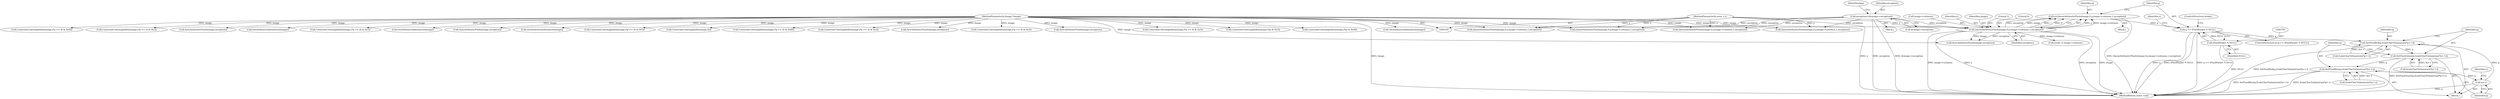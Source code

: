 digraph "0_ImageMagick_b6ae2f9e0ab13343c0281732d479757a8e8979c7@pointer" {
"1000756" [label="(Call,q == (PixelPacket *) NULL)"];
"1000744" [label="(Call,q=QueueAuthenticPixels(image,0,y,image->columns,1,exception))"];
"1000746" [label="(Call,QueueAuthenticPixels(image,0,y,image->columns,1,exception))"];
"1000108" [label="(MethodParameterIn,Image *image)"];
"1000107" [label="(MethodParameterIn,ssize_t y)"];
"1000117" [label="(Call,exception=(&image->exception))"];
"1000758" [label="(Call,(PixelPacket *) NULL)"];
"1000776" [label="(Call,SetPixelRed(q,ScaleCharToQuantum(*p++)))"];
"1000782" [label="(Call,SetPixelGreen(q,ScaleCharToQuantum(*p++)))"];
"1000788" [label="(Call,SetPixelBlue(q,ScaleCharToQuantum(*p++)))"];
"1000794" [label="(Call,q++)"];
"1000667" [label="(Call,SyncAuthenticPixels(image,exception))"];
"1000677" [label="(Call,QueueAuthenticPixels(image,0,y,image->columns,1,exception))"];
"1000755" [label="(ControlStructure,if (q == (PixelPacket *) NULL))"];
"1000750" [label="(Call,image->columns)"];
"1000758" [label="(Call,(PixelPacket *) NULL)"];
"1000783" [label="(Identifier,q)"];
"1000464" [label="(Call,ConstrainColormapIndex(image,(*p >> 4) & 0x3))"];
"1000784" [label="(Call,ScaleCharToQuantum(*p++))"];
"1000737" [label="(Call,SyncAuthenticPixels(image,exception))"];
"1000798" [label="(Call,SyncAuthenticPixels(image,exception))"];
"1000749" [label="(Identifier,y)"];
"1000314" [label="(Call,ConstrainColormapIndex(image,(*p >> 6) & 0x3))"];
"1000392" [label="(Call,ConstrainColormapIndex(image,(*p) & 0x3))"];
"1000602" [label="(Call,ConstrainColormapIndex(image,(*p) & 0x0f))"];
"1000803" [label="(MethodReturn,static void)"];
"1000130" [label="(Call,QueueAuthenticPixels(image,0,y,image->columns,1,exception))"];
"1000555" [label="(Call,GetAuthenticIndexQueue(image))"];
"1000576" [label="(Call,ConstrainColormapIndex(image,(*p >> 4) & 0x0f))"];
"1000760" [label="(Identifier,NULL)"];
"1000761" [label="(ControlStructure,break;)"];
"1000117" [label="(Call,exception=(&image->exception))"];
"1000499" [label="(Call,ConstrainColormapIndex(image,(*p >> 2) & 0x3))"];
"1000527" [label="(Call,SyncAuthenticPixels(image,exception))"];
"1000775" [label="(Block,)"];
"1000695" [label="(Call,GetAuthenticIndexQueue(image))"];
"1000110" [label="(Block,)"];
"1000340" [label="(Call,ConstrainColormapIndex(image,(*p >> 4) & 0x3))"];
"1000119" [label="(Call,&image->exception)"];
"1000118" [label="(Identifier,exception)"];
"1000754" [label="(Identifier,exception)"];
"1000108" [label="(MethodParameterIn,Image *image)"];
"1000747" [label="(Identifier,image)"];
"1000148" [label="(Call,GetAuthenticIndexQueue(image))"];
"1000777" [label="(Identifier,q)"];
"1000795" [label="(Identifier,q)"];
"1000744" [label="(Call,q=QueueAuthenticPixels(image,0,y,image->columns,1,exception))"];
"1000124" [label="(Identifier,bpp)"];
"1000266" [label="(Call,SyncAuthenticPixels(image,exception))"];
"1000776" [label="(Call,SetPixelRed(q,ScaleCharToQuantum(*p++)))"];
"1000107" [label="(MethodParameterIn,ssize_t y)"];
"1000782" [label="(Call,SetPixelGreen(q,ScaleCharToQuantum(*p++)))"];
"1000125" [label="(Block,)"];
"1000764" [label="(Identifier,x)"];
"1000293" [label="(Call,GetAuthenticIndexQueue(image))"];
"1000753" [label="(Literal,1)"];
"1000429" [label="(Call,ConstrainColormapIndex(image,(*p >> 6) & 0x3))"];
"1000790" [label="(Call,ScaleCharToQuantum(*p++))"];
"1000275" [label="(Call,QueueAuthenticPixels(image,0,y,image->columns,1,exception))"];
"1000713" [label="(Call,ConstrainColormapIndex(image,*p))"];
"1000757" [label="(Identifier,q)"];
"1000788" [label="(Call,SetPixelBlue(q,ScaleCharToQuantum(*p++)))"];
"1000537" [label="(Call,QueueAuthenticPixels(image,0,y,image->columns,1,exception))"];
"1000746" [label="(Call,QueueAuthenticPixels(image,0,y,image->columns,1,exception))"];
"1000639" [label="(Call,ConstrainColormapIndex(image,(*p >> 4) & 0x0f))"];
"1000768" [label="(Call,(ssize_t) image->columns)"];
"1000745" [label="(Identifier,q)"];
"1000778" [label="(Call,ScaleCharToQuantum(*p++))"];
"1000774" [label="(Identifier,x)"];
"1000748" [label="(Literal,0)"];
"1000756" [label="(Call,q == (PixelPacket *) NULL)"];
"1000366" [label="(Call,ConstrainColormapIndex(image,(*p >> 2) & 0x3))"];
"1000789" [label="(Identifier,q)"];
"1000794" [label="(Call,q++)"];
"1000756" -> "1000755"  [label="AST: "];
"1000756" -> "1000758"  [label="CFG: "];
"1000757" -> "1000756"  [label="AST: "];
"1000758" -> "1000756"  [label="AST: "];
"1000761" -> "1000756"  [label="CFG: "];
"1000764" -> "1000756"  [label="CFG: "];
"1000756" -> "1000803"  [label="DDG: q"];
"1000756" -> "1000803"  [label="DDG: (PixelPacket *) NULL"];
"1000756" -> "1000803"  [label="DDG: q == (PixelPacket *) NULL"];
"1000744" -> "1000756"  [label="DDG: q"];
"1000758" -> "1000756"  [label="DDG: NULL"];
"1000756" -> "1000776"  [label="DDG: q"];
"1000744" -> "1000125"  [label="AST: "];
"1000744" -> "1000746"  [label="CFG: "];
"1000745" -> "1000744"  [label="AST: "];
"1000746" -> "1000744"  [label="AST: "];
"1000757" -> "1000744"  [label="CFG: "];
"1000744" -> "1000803"  [label="DDG: QueueAuthenticPixels(image,0,y,image->columns,1,exception)"];
"1000746" -> "1000744"  [label="DDG: y"];
"1000746" -> "1000744"  [label="DDG: image->columns"];
"1000746" -> "1000744"  [label="DDG: exception"];
"1000746" -> "1000744"  [label="DDG: image"];
"1000746" -> "1000744"  [label="DDG: 1"];
"1000746" -> "1000744"  [label="DDG: 0"];
"1000746" -> "1000754"  [label="CFG: "];
"1000747" -> "1000746"  [label="AST: "];
"1000748" -> "1000746"  [label="AST: "];
"1000749" -> "1000746"  [label="AST: "];
"1000750" -> "1000746"  [label="AST: "];
"1000753" -> "1000746"  [label="AST: "];
"1000754" -> "1000746"  [label="AST: "];
"1000746" -> "1000803"  [label="DDG: exception"];
"1000746" -> "1000803"  [label="DDG: image"];
"1000746" -> "1000803"  [label="DDG: image->columns"];
"1000746" -> "1000803"  [label="DDG: y"];
"1000108" -> "1000746"  [label="DDG: image"];
"1000107" -> "1000746"  [label="DDG: y"];
"1000117" -> "1000746"  [label="DDG: exception"];
"1000746" -> "1000768"  [label="DDG: image->columns"];
"1000746" -> "1000798"  [label="DDG: image"];
"1000746" -> "1000798"  [label="DDG: exception"];
"1000108" -> "1000105"  [label="AST: "];
"1000108" -> "1000803"  [label="DDG: image"];
"1000108" -> "1000130"  [label="DDG: image"];
"1000108" -> "1000148"  [label="DDG: image"];
"1000108" -> "1000266"  [label="DDG: image"];
"1000108" -> "1000275"  [label="DDG: image"];
"1000108" -> "1000293"  [label="DDG: image"];
"1000108" -> "1000314"  [label="DDG: image"];
"1000108" -> "1000340"  [label="DDG: image"];
"1000108" -> "1000366"  [label="DDG: image"];
"1000108" -> "1000392"  [label="DDG: image"];
"1000108" -> "1000429"  [label="DDG: image"];
"1000108" -> "1000464"  [label="DDG: image"];
"1000108" -> "1000499"  [label="DDG: image"];
"1000108" -> "1000527"  [label="DDG: image"];
"1000108" -> "1000537"  [label="DDG: image"];
"1000108" -> "1000555"  [label="DDG: image"];
"1000108" -> "1000576"  [label="DDG: image"];
"1000108" -> "1000602"  [label="DDG: image"];
"1000108" -> "1000639"  [label="DDG: image"];
"1000108" -> "1000667"  [label="DDG: image"];
"1000108" -> "1000677"  [label="DDG: image"];
"1000108" -> "1000695"  [label="DDG: image"];
"1000108" -> "1000713"  [label="DDG: image"];
"1000108" -> "1000737"  [label="DDG: image"];
"1000108" -> "1000798"  [label="DDG: image"];
"1000107" -> "1000105"  [label="AST: "];
"1000107" -> "1000803"  [label="DDG: y"];
"1000107" -> "1000130"  [label="DDG: y"];
"1000107" -> "1000275"  [label="DDG: y"];
"1000107" -> "1000537"  [label="DDG: y"];
"1000107" -> "1000677"  [label="DDG: y"];
"1000117" -> "1000110"  [label="AST: "];
"1000117" -> "1000119"  [label="CFG: "];
"1000118" -> "1000117"  [label="AST: "];
"1000119" -> "1000117"  [label="AST: "];
"1000124" -> "1000117"  [label="CFG: "];
"1000117" -> "1000803"  [label="DDG: exception"];
"1000117" -> "1000803"  [label="DDG: &image->exception"];
"1000117" -> "1000130"  [label="DDG: exception"];
"1000117" -> "1000275"  [label="DDG: exception"];
"1000117" -> "1000537"  [label="DDG: exception"];
"1000117" -> "1000677"  [label="DDG: exception"];
"1000758" -> "1000760"  [label="CFG: "];
"1000759" -> "1000758"  [label="AST: "];
"1000760" -> "1000758"  [label="AST: "];
"1000758" -> "1000803"  [label="DDG: NULL"];
"1000776" -> "1000775"  [label="AST: "];
"1000776" -> "1000778"  [label="CFG: "];
"1000777" -> "1000776"  [label="AST: "];
"1000778" -> "1000776"  [label="AST: "];
"1000783" -> "1000776"  [label="CFG: "];
"1000776" -> "1000803"  [label="DDG: SetPixelRed(q,ScaleCharToQuantum(*p++))"];
"1000794" -> "1000776"  [label="DDG: q"];
"1000778" -> "1000776"  [label="DDG: *p++"];
"1000776" -> "1000782"  [label="DDG: q"];
"1000782" -> "1000775"  [label="AST: "];
"1000782" -> "1000784"  [label="CFG: "];
"1000783" -> "1000782"  [label="AST: "];
"1000784" -> "1000782"  [label="AST: "];
"1000789" -> "1000782"  [label="CFG: "];
"1000782" -> "1000803"  [label="DDG: SetPixelGreen(q,ScaleCharToQuantum(*p++))"];
"1000784" -> "1000782"  [label="DDG: *p++"];
"1000782" -> "1000788"  [label="DDG: q"];
"1000788" -> "1000775"  [label="AST: "];
"1000788" -> "1000790"  [label="CFG: "];
"1000789" -> "1000788"  [label="AST: "];
"1000790" -> "1000788"  [label="AST: "];
"1000795" -> "1000788"  [label="CFG: "];
"1000788" -> "1000803"  [label="DDG: SetPixelBlue(q,ScaleCharToQuantum(*p++))"];
"1000788" -> "1000803"  [label="DDG: ScaleCharToQuantum(*p++)"];
"1000790" -> "1000788"  [label="DDG: *p++"];
"1000788" -> "1000794"  [label="DDG: q"];
"1000794" -> "1000775"  [label="AST: "];
"1000794" -> "1000795"  [label="CFG: "];
"1000795" -> "1000794"  [label="AST: "];
"1000774" -> "1000794"  [label="CFG: "];
"1000794" -> "1000803"  [label="DDG: q"];
}
